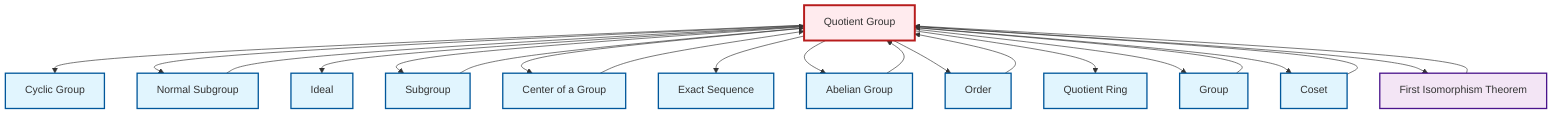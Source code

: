 graph TD
    classDef definition fill:#e1f5fe,stroke:#01579b,stroke-width:2px
    classDef theorem fill:#f3e5f5,stroke:#4a148c,stroke-width:2px
    classDef axiom fill:#fff3e0,stroke:#e65100,stroke-width:2px
    classDef example fill:#e8f5e9,stroke:#1b5e20,stroke-width:2px
    classDef current fill:#ffebee,stroke:#b71c1c,stroke-width:3px
    def-ideal["Ideal"]:::definition
    def-quotient-group["Quotient Group"]:::definition
    def-cyclic-group["Cyclic Group"]:::definition
    def-group["Group"]:::definition
    def-exact-sequence["Exact Sequence"]:::definition
    def-center-of-group["Center of a Group"]:::definition
    thm-first-isomorphism["First Isomorphism Theorem"]:::theorem
    def-subgroup["Subgroup"]:::definition
    def-order["Order"]:::definition
    def-normal-subgroup["Normal Subgroup"]:::definition
    def-quotient-ring["Quotient Ring"]:::definition
    def-abelian-group["Abelian Group"]:::definition
    def-coset["Coset"]:::definition
    def-quotient-group --> def-cyclic-group
    def-quotient-group --> def-normal-subgroup
    def-center-of-group --> def-quotient-group
    def-subgroup --> def-quotient-group
    def-quotient-group --> def-ideal
    def-quotient-group --> def-subgroup
    def-order --> def-quotient-group
    def-quotient-group --> def-center-of-group
    def-quotient-group --> def-exact-sequence
    def-coset --> def-quotient-group
    def-quotient-group --> def-abelian-group
    def-quotient-group --> def-order
    def-quotient-group --> def-quotient-ring
    def-normal-subgroup --> def-quotient-group
    thm-first-isomorphism --> def-quotient-group
    def-quotient-group --> def-group
    def-group --> def-quotient-group
    def-abelian-group --> def-quotient-group
    def-quotient-group --> def-coset
    def-quotient-group --> thm-first-isomorphism
    class def-quotient-group current